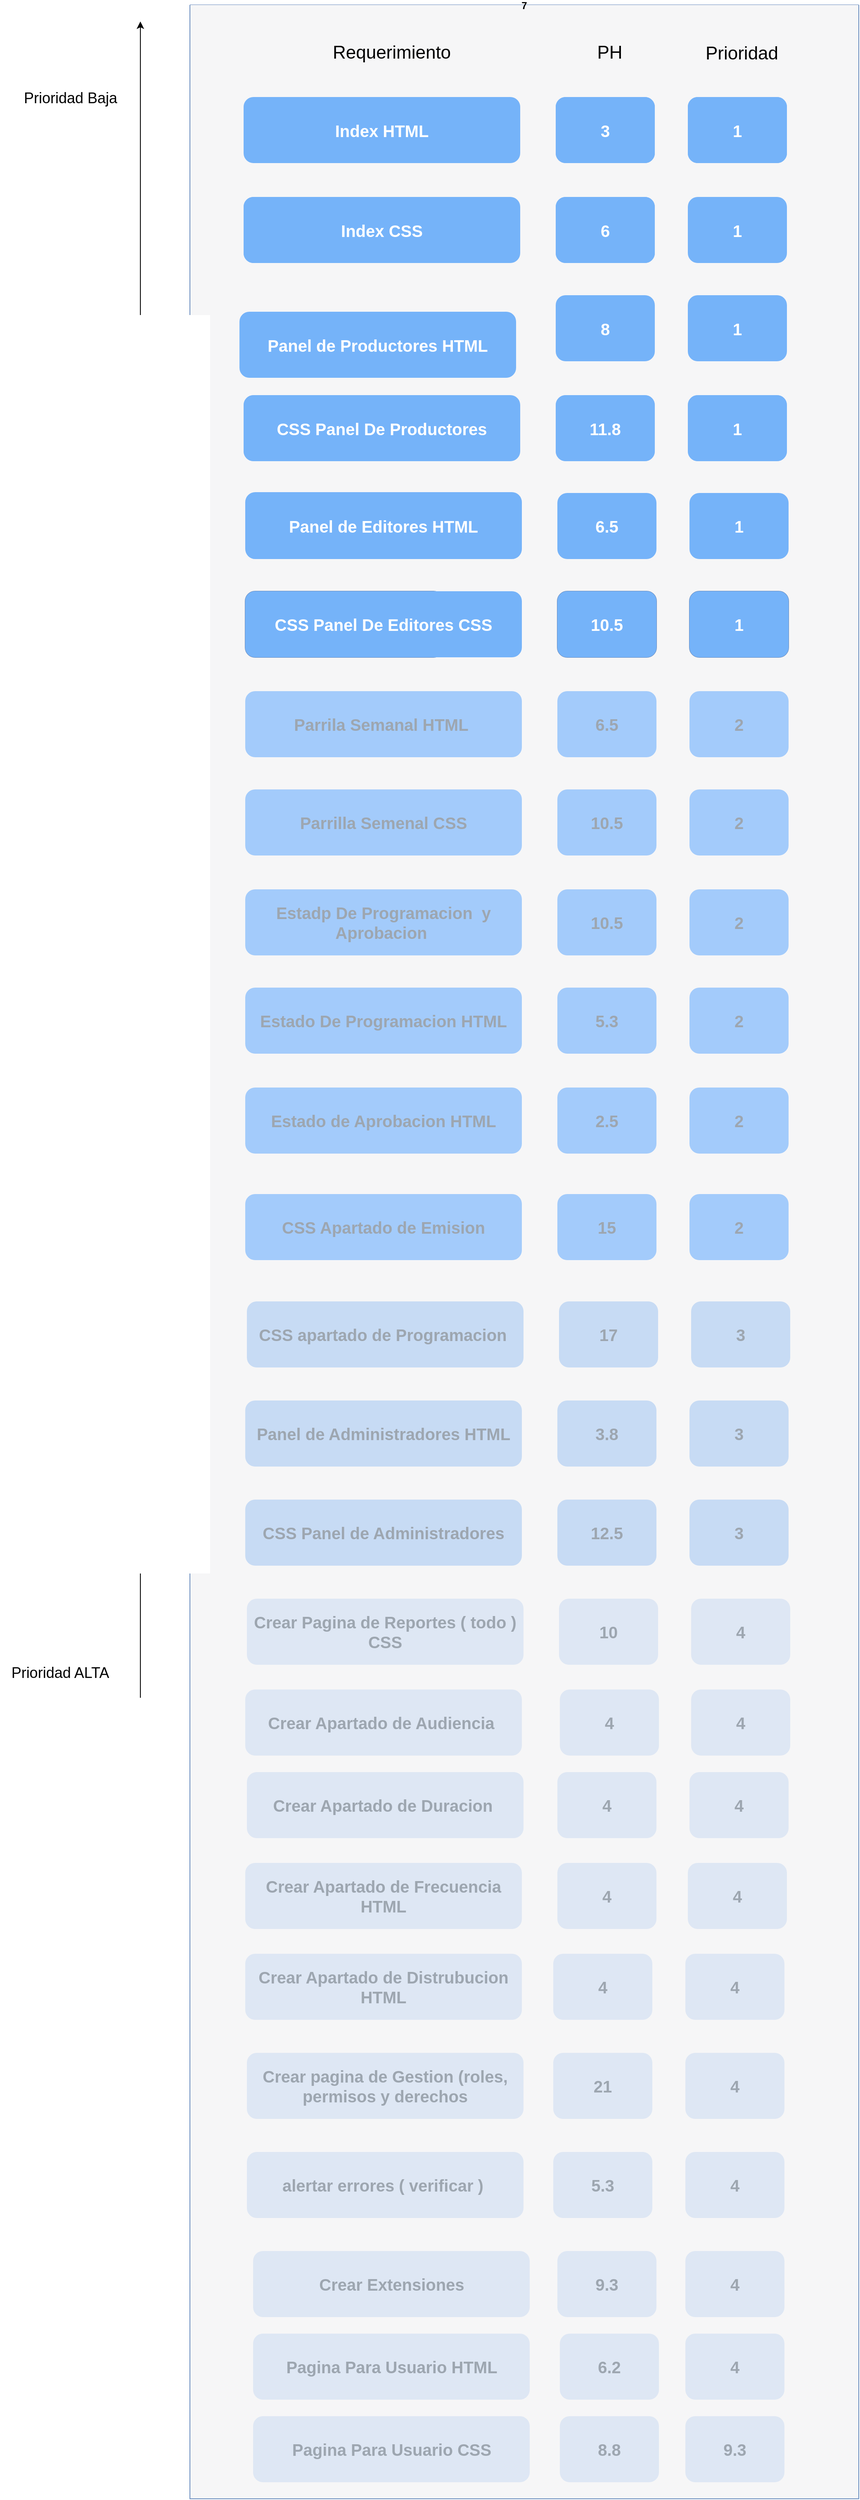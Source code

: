 <mxfile version="21.2.1" type="device">
  <diagram name="Página-1" id="RsbUo45nK9ZGqPTnQo_J">
    <mxGraphModel dx="1674" dy="844" grid="1" gridSize="10" guides="1" tooltips="1" connect="1" arrows="1" fold="1" page="1" pageScale="1" pageWidth="111100" pageHeight="11100" math="0" shadow="0">
      <root>
        <mxCell id="0" />
        <mxCell id="1" parent="0" />
        <mxCell id="WtdKKoojwQclWSVPvxIC-62" value="7" style="swimlane;startSize=0;fillColor=none;strokeColor=#6c8ebf;gradientColor=none;swimlaneFillColor=#f6f6f7;" parent="1" vertex="1">
          <mxGeometry x="840" y="240" width="810" height="3020" as="geometry" />
        </mxCell>
        <mxCell id="WtdKKoojwQclWSVPvxIC-59" value="&lt;font style=&quot;font-size: 22px;&quot;&gt;Requerimiento&lt;/font&gt;" style="text;html=1;align=center;verticalAlign=middle;resizable=0;points=[];autosize=1;strokeColor=none;fillColor=none;" parent="WtdKKoojwQclWSVPvxIC-62" vertex="1">
          <mxGeometry x="159" y="37.5" width="170" height="40" as="geometry" />
        </mxCell>
        <mxCell id="WtdKKoojwQclWSVPvxIC-60" value="&lt;font style=&quot;font-size: 22px;&quot;&gt;PH&lt;/font&gt;" style="text;html=1;align=center;verticalAlign=middle;resizable=0;points=[];autosize=1;strokeColor=none;fillColor=none;" parent="WtdKKoojwQclWSVPvxIC-62" vertex="1">
          <mxGeometry x="483" y="37.5" width="50" height="40" as="geometry" />
        </mxCell>
        <mxCell id="WtdKKoojwQclWSVPvxIC-61" value="&lt;font style=&quot;font-size: 22px;&quot;&gt;Prioridad&lt;/font&gt;" style="text;html=1;align=center;verticalAlign=middle;resizable=0;points=[];autosize=1;strokeColor=none;fillColor=none;" parent="WtdKKoojwQclWSVPvxIC-62" vertex="1">
          <mxGeometry x="613" y="38.5" width="110" height="40" as="geometry" />
        </mxCell>
        <mxCell id="WtdKKoojwQclWSVPvxIC-25" value="&lt;font color=&quot;#ffffff&quot;&gt;Panel de Editores HTML&lt;/font&gt;" style="rounded=1;whiteSpace=wrap;html=1;fillColor=#75B3F9;fontColor=#9da6b0;strokeColor=none;gradientColor=none;fontSize=20;fontStyle=1;imageWidth=59;" parent="WtdKKoojwQclWSVPvxIC-62" vertex="1">
          <mxGeometry x="67" y="590" width="335" height="81" as="geometry" />
        </mxCell>
        <mxCell id="WtdKKoojwQclWSVPvxIC-26" value="&lt;font color=&quot;#ffffff&quot;&gt;6.5&lt;/font&gt;" style="rounded=1;whiteSpace=wrap;html=1;fillColor=#75B3F9;fontColor=#9da6b0;strokeColor=none;gradientColor=none;fontSize=20;fontStyle=1" parent="WtdKKoojwQclWSVPvxIC-62" vertex="1">
          <mxGeometry x="445" y="591" width="120" height="80" as="geometry" />
        </mxCell>
        <mxCell id="WtdKKoojwQclWSVPvxIC-27" value="&lt;font color=&quot;#ffffff&quot;&gt;1&lt;/font&gt;" style="rounded=1;whiteSpace=wrap;html=1;fillColor=#75B3F9;fontColor=#9da6b0;strokeColor=none;gradientColor=none;fontSize=20;fontStyle=1" parent="WtdKKoojwQclWSVPvxIC-62" vertex="1">
          <mxGeometry x="605" y="591" width="120" height="80" as="geometry" />
        </mxCell>
        <mxCell id="WtdKKoojwQclWSVPvxIC-28" value="Crear func. advertencia" style="rounded=1;whiteSpace=wrap;html=1;fillColor=#A3CBFB;gradientColor=none;strokeColor=#6c8ebf;fontSize=20;fontStyle=1;fontColor=#9da6b0;imageWidth=59;" parent="WtdKKoojwQclWSVPvxIC-62" vertex="1">
          <mxGeometry x="67" y="710" width="240" height="80" as="geometry" />
        </mxCell>
        <mxCell id="WtdKKoojwQclWSVPvxIC-29" value="" style="rounded=1;whiteSpace=wrap;html=1;fillColor=#A3CBFB;gradientColor=none;strokeColor=#6c8ebf;fontSize=20;fontStyle=1;fontColor=#9da6b0;" parent="WtdKKoojwQclWSVPvxIC-62" vertex="1">
          <mxGeometry x="445" y="710" width="120" height="80" as="geometry" />
        </mxCell>
        <mxCell id="WtdKKoojwQclWSVPvxIC-30" value="" style="rounded=1;whiteSpace=wrap;html=1;fillColor=#A3CBFB;gradientColor=none;strokeColor=#6c8ebf;fontSize=20;fontStyle=1;fontColor=#9da6b0;" parent="WtdKKoojwQclWSVPvxIC-62" vertex="1">
          <mxGeometry x="605" y="710" width="120" height="80" as="geometry" />
        </mxCell>
        <mxCell id="WtdKKoojwQclWSVPvxIC-31" value="Parrila Semanal HTML&amp;nbsp;" style="rounded=1;whiteSpace=wrap;html=1;fillColor=#A3CBFB;gradientColor=none;strokeColor=none;fontSize=20;fontStyle=1;fontColor=#9da6b0;imageWidth=59;" parent="WtdKKoojwQclWSVPvxIC-62" vertex="1">
          <mxGeometry x="67" y="831" width="335" height="80" as="geometry" />
        </mxCell>
        <mxCell id="WtdKKoojwQclWSVPvxIC-32" value="6.5" style="rounded=1;whiteSpace=wrap;html=1;fillColor=#A3CBFB;gradientColor=none;strokeColor=none;fontSize=20;fontStyle=1;fontColor=#9da6b0;" parent="WtdKKoojwQclWSVPvxIC-62" vertex="1">
          <mxGeometry x="445" y="831" width="120" height="80" as="geometry" />
        </mxCell>
        <mxCell id="WtdKKoojwQclWSVPvxIC-33" value="2" style="rounded=1;whiteSpace=wrap;html=1;fillColor=#A3CBFB;gradientColor=none;strokeColor=none;fontSize=20;fontStyle=1;fontColor=#9da6b0;" parent="WtdKKoojwQclWSVPvxIC-62" vertex="1">
          <mxGeometry x="605" y="831" width="120" height="80" as="geometry" />
        </mxCell>
        <mxCell id="WtdKKoojwQclWSVPvxIC-34" value="Parrilla Semenal CSS" style="rounded=1;whiteSpace=wrap;html=1;fillColor=#A3CBFB;gradientColor=none;strokeColor=none;fontSize=20;fontStyle=1;fontColor=#9da6b0;imageWidth=59;" parent="WtdKKoojwQclWSVPvxIC-62" vertex="1">
          <mxGeometry x="67" y="950" width="335" height="80" as="geometry" />
        </mxCell>
        <mxCell id="WtdKKoojwQclWSVPvxIC-35" value="10.5" style="rounded=1;whiteSpace=wrap;html=1;fillColor=#A3CBFB;gradientColor=none;strokeColor=none;fontSize=20;fontStyle=1;fontColor=#9da6b0;" parent="WtdKKoojwQclWSVPvxIC-62" vertex="1">
          <mxGeometry x="445" y="950" width="120" height="80" as="geometry" />
        </mxCell>
        <mxCell id="WtdKKoojwQclWSVPvxIC-36" value="2" style="rounded=1;whiteSpace=wrap;html=1;fillColor=#A3CBFB;gradientColor=none;strokeColor=none;fontSize=20;fontStyle=1;fontColor=#9da6b0;" parent="WtdKKoojwQclWSVPvxIC-62" vertex="1">
          <mxGeometry x="605" y="950" width="120" height="80" as="geometry" />
        </mxCell>
        <mxCell id="WtdKKoojwQclWSVPvxIC-37" value="Estadp De Programacion&amp;nbsp; y&lt;br&gt;Aprobacion&amp;nbsp;" style="rounded=1;whiteSpace=wrap;html=1;fillColor=#A3CBFB;strokeColor=none;gradientColor=none;fontSize=20;fontStyle=1;fontColor=#9da6b0;imageWidth=59;" parent="WtdKKoojwQclWSVPvxIC-62" vertex="1">
          <mxGeometry x="67" y="1071" width="335" height="80" as="geometry" />
        </mxCell>
        <mxCell id="WtdKKoojwQclWSVPvxIC-38" value="10.5" style="rounded=1;whiteSpace=wrap;html=1;fillColor=#A3CBFB;strokeColor=none;gradientColor=none;fontSize=20;fontStyle=1;fontColor=#9da6b0;" parent="WtdKKoojwQclWSVPvxIC-62" vertex="1">
          <mxGeometry x="445" y="1071" width="120" height="80" as="geometry" />
        </mxCell>
        <mxCell id="WtdKKoojwQclWSVPvxIC-39" value="2" style="rounded=1;whiteSpace=wrap;html=1;fillColor=#A3CBFB;strokeColor=none;gradientColor=none;fontSize=20;fontStyle=1;fontColor=#9da6b0;" parent="WtdKKoojwQclWSVPvxIC-62" vertex="1">
          <mxGeometry x="605" y="1071" width="120" height="80" as="geometry" />
        </mxCell>
        <mxCell id="WtdKKoojwQclWSVPvxIC-40" value="Estado De Programacion HTML" style="rounded=1;whiteSpace=wrap;html=1;fillColor=#A3CBFB;strokeColor=none;gradientColor=none;fontSize=20;fontStyle=1;fontColor=#9da6b0;imageWidth=59;" parent="WtdKKoojwQclWSVPvxIC-62" vertex="1">
          <mxGeometry x="67" y="1190" width="335" height="80" as="geometry" />
        </mxCell>
        <mxCell id="WtdKKoojwQclWSVPvxIC-41" value="5.3" style="rounded=1;whiteSpace=wrap;html=1;fillColor=#A3CBFB;strokeColor=none;gradientColor=none;fontSize=20;fontStyle=1;fontColor=#9da6b0;" parent="WtdKKoojwQclWSVPvxIC-62" vertex="1">
          <mxGeometry x="445" y="1190" width="120" height="80" as="geometry" />
        </mxCell>
        <mxCell id="WtdKKoojwQclWSVPvxIC-42" value="2" style="rounded=1;whiteSpace=wrap;html=1;fillColor=#A3CBFB;strokeColor=none;gradientColor=none;fontSize=20;fontStyle=1;fontColor=#9da6b0;" parent="WtdKKoojwQclWSVPvxIC-62" vertex="1">
          <mxGeometry x="605" y="1190" width="120" height="80" as="geometry" />
        </mxCell>
        <mxCell id="WtdKKoojwQclWSVPvxIC-43" value="Estado de Aprobacion HTML" style="rounded=1;whiteSpace=wrap;html=1;fillColor=#A3CBFB;strokeColor=none;gradientColor=none;fontSize=20;fontStyle=1;fontColor=#9da6b0;imageWidth=59;" parent="WtdKKoojwQclWSVPvxIC-62" vertex="1">
          <mxGeometry x="67" y="1311" width="335" height="80" as="geometry" />
        </mxCell>
        <mxCell id="RWWbqGLAIMlPBfHMasml-1" value="CSS Apartado de Emision" style="rounded=1;whiteSpace=wrap;html=1;fillColor=#A3CBFB;strokeColor=none;gradientColor=none;fontSize=20;fontStyle=1;fontColor=#9da6b0;imageWidth=59;" parent="WtdKKoojwQclWSVPvxIC-62" vertex="1">
          <mxGeometry x="67" y="1440" width="335" height="80" as="geometry" />
        </mxCell>
        <mxCell id="WtdKKoojwQclWSVPvxIC-44" value="2.5" style="rounded=1;whiteSpace=wrap;html=1;fillColor=#A3CBFB;strokeColor=none;gradientColor=none;fontSize=20;fontStyle=1;fontColor=#9da6b0;" parent="WtdKKoojwQclWSVPvxIC-62" vertex="1">
          <mxGeometry x="445" y="1311" width="120" height="80" as="geometry" />
        </mxCell>
        <mxCell id="RWWbqGLAIMlPBfHMasml-2" value="15" style="rounded=1;whiteSpace=wrap;html=1;fillColor=#A3CBFB;strokeColor=none;gradientColor=none;fontSize=20;fontStyle=1;fontColor=#9da6b0;" parent="WtdKKoojwQclWSVPvxIC-62" vertex="1">
          <mxGeometry x="445" y="1440" width="120" height="80" as="geometry" />
        </mxCell>
        <mxCell id="WtdKKoojwQclWSVPvxIC-45" value="2" style="rounded=1;whiteSpace=wrap;html=1;fillColor=#A3CBFB;strokeColor=none;gradientColor=none;fontSize=20;fontStyle=1;fontColor=#9da6b0;" parent="WtdKKoojwQclWSVPvxIC-62" vertex="1">
          <mxGeometry x="605" y="1311" width="120" height="80" as="geometry" />
        </mxCell>
        <mxCell id="RWWbqGLAIMlPBfHMasml-3" value="2" style="rounded=1;whiteSpace=wrap;html=1;fillColor=#A3CBFB;strokeColor=none;gradientColor=none;fontSize=20;fontStyle=1;fontColor=#9da6b0;" parent="WtdKKoojwQclWSVPvxIC-62" vertex="1">
          <mxGeometry x="605" y="1440" width="120" height="80" as="geometry" />
        </mxCell>
        <mxCell id="WtdKKoojwQclWSVPvxIC-65" value="&lt;font color=&quot;#ffffff&quot;&gt;CSS Panel De Editores CSS&lt;/font&gt;" style="rounded=1;whiteSpace=wrap;html=1;fillColor=#75B3F9;gradientColor=none;strokeColor=none;fontSize=20;fontStyle=1;fontColor=#9da6b0;imageWidth=59;" parent="WtdKKoojwQclWSVPvxIC-62" vertex="1">
          <mxGeometry x="67" y="710" width="335" height="80" as="geometry" />
        </mxCell>
        <mxCell id="WtdKKoojwQclWSVPvxIC-66" value="&lt;font color=&quot;#ffffff&quot;&gt;10.5&lt;/font&gt;" style="rounded=1;whiteSpace=wrap;html=1;fillColor=#75B3F9;gradientColor=none;strokeColor=none;fontSize=20;fontStyle=1;fontColor=#9da6b0;" parent="WtdKKoojwQclWSVPvxIC-62" vertex="1">
          <mxGeometry x="445" y="710" width="120" height="80" as="geometry" />
        </mxCell>
        <mxCell id="WtdKKoojwQclWSVPvxIC-67" value="&lt;font color=&quot;#ffffff&quot;&gt;1&lt;/font&gt;" style="rounded=1;whiteSpace=wrap;html=1;fillColor=#75B3F9;gradientColor=none;strokeColor=none;fontSize=20;fontStyle=1;fontColor=#9da6b0;" parent="WtdKKoojwQclWSVPvxIC-62" vertex="1">
          <mxGeometry x="605" y="710" width="120" height="80" as="geometry" />
        </mxCell>
        <mxCell id="RWWbqGLAIMlPBfHMasml-25" value="CSS apartado de Programacion&amp;nbsp;" style="rounded=1;whiteSpace=wrap;html=1;fillColor=#C7DBF4;strokeColor=none;gradientColor=none;fontSize=20;fontStyle=1;fontColor=#9da6b0;imageWidth=59;" parent="WtdKKoojwQclWSVPvxIC-62" vertex="1">
          <mxGeometry x="69" y="1570" width="335" height="80" as="geometry" />
        </mxCell>
        <mxCell id="RWWbqGLAIMlPBfHMasml-26" value="17" style="rounded=1;whiteSpace=wrap;html=1;fillColor=#C7DBF4;strokeColor=none;gradientColor=none;fontSize=20;fontStyle=1;fontColor=#9da6b0;" parent="WtdKKoojwQclWSVPvxIC-62" vertex="1">
          <mxGeometry x="447" y="1570" width="120" height="80" as="geometry" />
        </mxCell>
        <mxCell id="RWWbqGLAIMlPBfHMasml-27" value="3" style="rounded=1;whiteSpace=wrap;html=1;fillColor=#C7DBF4;strokeColor=none;gradientColor=none;fontSize=20;fontStyle=1;fontColor=#9da6b0;" parent="WtdKKoojwQclWSVPvxIC-62" vertex="1">
          <mxGeometry x="607" y="1570" width="120" height="80" as="geometry" />
        </mxCell>
        <mxCell id="RWWbqGLAIMlPBfHMasml-34" value="Panel de Administradores HTML" style="rounded=1;whiteSpace=wrap;html=1;fillColor=#C7DBF4;strokeColor=none;gradientColor=none;fontSize=20;fontStyle=1;fontColor=#9da6b0;imageWidth=59;" parent="WtdKKoojwQclWSVPvxIC-62" vertex="1">
          <mxGeometry x="67" y="1690" width="335" height="80" as="geometry" />
        </mxCell>
        <mxCell id="RWWbqGLAIMlPBfHMasml-35" value="3.8" style="rounded=1;whiteSpace=wrap;html=1;fillColor=#C7DBF4;strokeColor=none;gradientColor=none;fontSize=20;fontStyle=1;fontColor=#9da6b0;" parent="WtdKKoojwQclWSVPvxIC-62" vertex="1">
          <mxGeometry x="445" y="1690" width="120" height="80" as="geometry" />
        </mxCell>
        <mxCell id="RWWbqGLAIMlPBfHMasml-36" value="3" style="rounded=1;whiteSpace=wrap;html=1;fillColor=#C7DBF4;strokeColor=none;gradientColor=none;fontSize=20;fontStyle=1;fontColor=#9da6b0;" parent="WtdKKoojwQclWSVPvxIC-62" vertex="1">
          <mxGeometry x="605" y="1690" width="120" height="80" as="geometry" />
        </mxCell>
        <mxCell id="RWWbqGLAIMlPBfHMasml-37" value="CSS Panel de Administradores" style="rounded=1;whiteSpace=wrap;html=1;fillColor=#C7DBF4;strokeColor=none;gradientColor=none;fontSize=20;fontStyle=1;fontColor=#9da6b0;imageWidth=59;" parent="WtdKKoojwQclWSVPvxIC-62" vertex="1">
          <mxGeometry x="67" y="1810" width="335" height="80" as="geometry" />
        </mxCell>
        <mxCell id="RWWbqGLAIMlPBfHMasml-38" value="12.5" style="rounded=1;whiteSpace=wrap;html=1;fillColor=#C7DBF4;strokeColor=none;gradientColor=none;fontSize=20;fontStyle=1;fontColor=#9da6b0;" parent="WtdKKoojwQclWSVPvxIC-62" vertex="1">
          <mxGeometry x="445" y="1810" width="120" height="80" as="geometry" />
        </mxCell>
        <mxCell id="RWWbqGLAIMlPBfHMasml-39" value="3" style="rounded=1;whiteSpace=wrap;html=1;fillColor=#C7DBF4;strokeColor=none;gradientColor=none;fontSize=20;fontStyle=1;fontColor=#9da6b0;" parent="WtdKKoojwQclWSVPvxIC-62" vertex="1">
          <mxGeometry x="605" y="1810" width="120" height="80" as="geometry" />
        </mxCell>
        <mxCell id="RWWbqGLAIMlPBfHMasml-40" value="Crear Pagina de Reportes ( todo ) CSS" style="rounded=1;whiteSpace=wrap;html=1;fillColor=#DEE7F4;strokeColor=none;gradientColor=none;fontSize=20;fontStyle=1;fontColor=#9da6b0;imageWidth=59;" parent="WtdKKoojwQclWSVPvxIC-62" vertex="1">
          <mxGeometry x="69" y="1930" width="335" height="80" as="geometry" />
        </mxCell>
        <mxCell id="RWWbqGLAIMlPBfHMasml-41" value="10" style="rounded=1;whiteSpace=wrap;html=1;fillColor=#DEE7F4;strokeColor=none;gradientColor=none;fontSize=20;fontStyle=1;fontColor=#9da6b0;" parent="WtdKKoojwQclWSVPvxIC-62" vertex="1">
          <mxGeometry x="447" y="1930" width="120" height="80" as="geometry" />
        </mxCell>
        <mxCell id="RWWbqGLAIMlPBfHMasml-42" value="4" style="rounded=1;whiteSpace=wrap;html=1;fillColor=#DEE7F4;strokeColor=none;gradientColor=none;fontSize=20;fontStyle=1;fontColor=#9da6b0;" parent="WtdKKoojwQclWSVPvxIC-62" vertex="1">
          <mxGeometry x="607" y="1930" width="120" height="80" as="geometry" />
        </mxCell>
        <mxCell id="8yg8jZ3bbPNkcQveCPQu-1" value="Crear Apartado de Audiencia&amp;nbsp;" style="rounded=1;whiteSpace=wrap;html=1;fillColor=#DEE7F4;strokeColor=none;gradientColor=none;fontSize=20;fontStyle=1;fontColor=#9da6b0;imageWidth=59;" parent="WtdKKoojwQclWSVPvxIC-62" vertex="1">
          <mxGeometry x="67" y="2040" width="335" height="80" as="geometry" />
        </mxCell>
        <mxCell id="8yg8jZ3bbPNkcQveCPQu-2" value="4" style="rounded=1;whiteSpace=wrap;html=1;fillColor=#DEE7F4;strokeColor=none;gradientColor=none;fontSize=20;fontStyle=1;fontColor=#9da6b0;" parent="WtdKKoojwQclWSVPvxIC-62" vertex="1">
          <mxGeometry x="448" y="2040" width="120" height="80" as="geometry" />
        </mxCell>
        <mxCell id="8yg8jZ3bbPNkcQveCPQu-3" value="4" style="rounded=1;whiteSpace=wrap;html=1;fillColor=#DEE7F4;strokeColor=none;gradientColor=none;fontSize=20;fontStyle=1;fontColor=#9da6b0;" parent="WtdKKoojwQclWSVPvxIC-62" vertex="1">
          <mxGeometry x="607" y="2040" width="120" height="80" as="geometry" />
        </mxCell>
        <mxCell id="8yg8jZ3bbPNkcQveCPQu-4" value="Crear Apartado de Duracion&amp;nbsp;" style="rounded=1;whiteSpace=wrap;html=1;fillColor=#DEE7F4;strokeColor=none;gradientColor=none;fontSize=20;fontStyle=1;fontColor=#9da6b0;imageWidth=59;" parent="WtdKKoojwQclWSVPvxIC-62" vertex="1">
          <mxGeometry x="69" y="2140" width="335" height="80" as="geometry" />
        </mxCell>
        <mxCell id="8yg8jZ3bbPNkcQveCPQu-5" value="4" style="rounded=1;whiteSpace=wrap;html=1;fillColor=#DEE7F4;strokeColor=none;gradientColor=none;fontSize=20;fontStyle=1;fontColor=#9da6b0;" parent="WtdKKoojwQclWSVPvxIC-62" vertex="1">
          <mxGeometry x="445" y="2140" width="120" height="80" as="geometry" />
        </mxCell>
        <mxCell id="8yg8jZ3bbPNkcQveCPQu-6" value="4" style="rounded=1;whiteSpace=wrap;html=1;fillColor=#DEE7F4;strokeColor=none;gradientColor=none;fontSize=20;fontStyle=1;fontColor=#9da6b0;" parent="WtdKKoojwQclWSVPvxIC-62" vertex="1">
          <mxGeometry x="605" y="2140" width="120" height="80" as="geometry" />
        </mxCell>
        <mxCell id="8yg8jZ3bbPNkcQveCPQu-8" value="Crear Apartado de Frecuencia HTML" style="rounded=1;whiteSpace=wrap;html=1;fillColor=#DEE7F4;strokeColor=none;gradientColor=none;fontSize=20;fontStyle=1;fontColor=#9da6b0;imageWidth=59;" parent="WtdKKoojwQclWSVPvxIC-62" vertex="1">
          <mxGeometry x="67" y="2250" width="335" height="80" as="geometry" />
        </mxCell>
        <mxCell id="8yg8jZ3bbPNkcQveCPQu-9" value="Crear Apartado de Distrubucion HTML" style="rounded=1;whiteSpace=wrap;html=1;fillColor=#DEE7F4;strokeColor=none;gradientColor=none;fontSize=20;fontStyle=1;fontColor=#9da6b0;imageWidth=59;" parent="WtdKKoojwQclWSVPvxIC-62" vertex="1">
          <mxGeometry x="67" y="2360" width="335" height="80" as="geometry" />
        </mxCell>
        <mxCell id="8yg8jZ3bbPNkcQveCPQu-10" value="Crear pagina de Gestion (roles, permisos y derechos" style="rounded=1;whiteSpace=wrap;html=1;fillColor=#DEE7F4;strokeColor=none;gradientColor=none;fontSize=20;fontStyle=1;fontColor=#9da6b0;imageWidth=59;" parent="WtdKKoojwQclWSVPvxIC-62" vertex="1">
          <mxGeometry x="69" y="2480" width="335" height="80" as="geometry" />
        </mxCell>
        <mxCell id="8yg8jZ3bbPNkcQveCPQu-11" value="alertar errores ( verificar )&amp;nbsp;" style="rounded=1;whiteSpace=wrap;html=1;fillColor=#DEE7F4;strokeColor=none;gradientColor=none;fontSize=20;fontStyle=1;fontColor=#9da6b0;imageWidth=59;" parent="WtdKKoojwQclWSVPvxIC-62" vertex="1">
          <mxGeometry x="69" y="2600" width="335" height="80" as="geometry" />
        </mxCell>
        <mxCell id="8yg8jZ3bbPNkcQveCPQu-12" value="Crear Extensiones" style="rounded=1;whiteSpace=wrap;html=1;fillColor=#DEE7F4;strokeColor=none;gradientColor=none;fontSize=20;fontStyle=1;fontColor=#9da6b0;imageWidth=59;" parent="WtdKKoojwQclWSVPvxIC-62" vertex="1">
          <mxGeometry x="76.5" y="2720" width="335" height="80" as="geometry" />
        </mxCell>
        <mxCell id="8yg8jZ3bbPNkcQveCPQu-22" value="4" style="rounded=1;whiteSpace=wrap;html=1;fillColor=#DEE7F4;strokeColor=none;gradientColor=none;fontSize=20;fontStyle=1;fontColor=#9da6b0;" parent="WtdKKoojwQclWSVPvxIC-62" vertex="1">
          <mxGeometry x="445" y="2250" width="120" height="80" as="geometry" />
        </mxCell>
        <mxCell id="8yg8jZ3bbPNkcQveCPQu-23" value="4" style="rounded=1;whiteSpace=wrap;html=1;fillColor=#DEE7F4;strokeColor=none;gradientColor=none;fontSize=20;fontStyle=1;fontColor=#9da6b0;" parent="WtdKKoojwQclWSVPvxIC-62" vertex="1">
          <mxGeometry x="440" y="2360" width="120" height="80" as="geometry" />
        </mxCell>
        <mxCell id="8yg8jZ3bbPNkcQveCPQu-24" value="21" style="rounded=1;whiteSpace=wrap;html=1;fillColor=#DEE7F4;strokeColor=none;gradientColor=none;fontSize=20;fontStyle=1;fontColor=#9da6b0;" parent="WtdKKoojwQclWSVPvxIC-62" vertex="1">
          <mxGeometry x="440" y="2480" width="120" height="80" as="geometry" />
        </mxCell>
        <mxCell id="8yg8jZ3bbPNkcQveCPQu-25" value="5.3" style="rounded=1;whiteSpace=wrap;html=1;fillColor=#DEE7F4;strokeColor=none;gradientColor=none;fontSize=20;fontStyle=1;fontColor=#9da6b0;" parent="WtdKKoojwQclWSVPvxIC-62" vertex="1">
          <mxGeometry x="440" y="2600" width="120" height="80" as="geometry" />
        </mxCell>
        <mxCell id="8yg8jZ3bbPNkcQveCPQu-26" value="9.3" style="rounded=1;whiteSpace=wrap;html=1;fillColor=#DEE7F4;strokeColor=none;gradientColor=none;fontSize=20;fontStyle=1;fontColor=#9da6b0;" parent="WtdKKoojwQclWSVPvxIC-62" vertex="1">
          <mxGeometry x="445" y="2720" width="120" height="80" as="geometry" />
        </mxCell>
        <mxCell id="8yg8jZ3bbPNkcQveCPQu-35" value="4" style="rounded=1;whiteSpace=wrap;html=1;fillColor=#DEE7F4;strokeColor=none;gradientColor=none;fontSize=20;fontStyle=1;fontColor=#9da6b0;" parent="WtdKKoojwQclWSVPvxIC-62" vertex="1">
          <mxGeometry x="603" y="2250" width="120" height="80" as="geometry" />
        </mxCell>
        <mxCell id="8yg8jZ3bbPNkcQveCPQu-36" value="4" style="rounded=1;whiteSpace=wrap;html=1;fillColor=#DEE7F4;strokeColor=none;gradientColor=none;fontSize=20;fontStyle=1;fontColor=#9da6b0;" parent="WtdKKoojwQclWSVPvxIC-62" vertex="1">
          <mxGeometry x="600" y="2360" width="120" height="80" as="geometry" />
        </mxCell>
        <mxCell id="8yg8jZ3bbPNkcQveCPQu-37" value="4" style="rounded=1;whiteSpace=wrap;html=1;fillColor=#DEE7F4;strokeColor=none;gradientColor=none;fontSize=20;fontStyle=1;fontColor=#9da6b0;" parent="WtdKKoojwQclWSVPvxIC-62" vertex="1">
          <mxGeometry x="600" y="2480" width="120" height="80" as="geometry" />
        </mxCell>
        <mxCell id="8yg8jZ3bbPNkcQveCPQu-38" value="4" style="rounded=1;whiteSpace=wrap;html=1;fillColor=#DEE7F4;strokeColor=none;gradientColor=none;fontSize=20;fontStyle=1;fontColor=#9da6b0;" parent="WtdKKoojwQclWSVPvxIC-62" vertex="1">
          <mxGeometry x="600" y="2600" width="120" height="80" as="geometry" />
        </mxCell>
        <mxCell id="8yg8jZ3bbPNkcQveCPQu-39" value="4" style="rounded=1;whiteSpace=wrap;html=1;fillColor=#DEE7F4;strokeColor=none;gradientColor=none;fontSize=20;fontStyle=1;fontColor=#9da6b0;" parent="WtdKKoojwQclWSVPvxIC-62" vertex="1">
          <mxGeometry x="600" y="2720" width="120" height="80" as="geometry" />
        </mxCell>
        <mxCell id="WtdKKoojwQclWSVPvxIC-16" value="Panel de Productores HTML" style="rounded=1;whiteSpace=wrap;html=1;fillColor=#75b3f9;fontColor=#ffffff;strokeColor=none;gradientColor=none;fontSize=20;fontStyle=1;imageWidth=59;" parent="WtdKKoojwQclWSVPvxIC-62" vertex="1">
          <mxGeometry x="60" y="371.5" width="335" height="80" as="geometry" />
        </mxCell>
        <mxCell id="_EuK7r7x6m-dM-EBtZ0k-1" value="Pagina Para Usuario HTML" style="rounded=1;whiteSpace=wrap;html=1;fillColor=#DEE7F4;strokeColor=none;gradientColor=none;fontSize=20;fontStyle=1;fontColor=#9da6b0;imageWidth=59;" vertex="1" parent="WtdKKoojwQclWSVPvxIC-62">
          <mxGeometry x="76.5" y="2820" width="335" height="80" as="geometry" />
        </mxCell>
        <mxCell id="_EuK7r7x6m-dM-EBtZ0k-2" value="Pagina Para Usuario CSS" style="rounded=1;whiteSpace=wrap;html=1;fillColor=#DEE7F4;strokeColor=none;gradientColor=none;fontSize=20;fontStyle=1;fontColor=#9da6b0;imageWidth=59;" vertex="1" parent="WtdKKoojwQclWSVPvxIC-62">
          <mxGeometry x="76.5" y="2920" width="335" height="80" as="geometry" />
        </mxCell>
        <mxCell id="_EuK7r7x6m-dM-EBtZ0k-3" value="6.2" style="rounded=1;whiteSpace=wrap;html=1;fillColor=#DEE7F4;strokeColor=none;gradientColor=none;fontSize=20;fontStyle=1;fontColor=#9da6b0;" vertex="1" parent="WtdKKoojwQclWSVPvxIC-62">
          <mxGeometry x="448" y="2820" width="120" height="80" as="geometry" />
        </mxCell>
        <mxCell id="_EuK7r7x6m-dM-EBtZ0k-4" value="8.8" style="rounded=1;whiteSpace=wrap;html=1;fillColor=#DEE7F4;strokeColor=none;gradientColor=none;fontSize=20;fontStyle=1;fontColor=#9da6b0;" vertex="1" parent="WtdKKoojwQclWSVPvxIC-62">
          <mxGeometry x="448" y="2920" width="120" height="80" as="geometry" />
        </mxCell>
        <mxCell id="_EuK7r7x6m-dM-EBtZ0k-5" value="4" style="rounded=1;whiteSpace=wrap;html=1;fillColor=#DEE7F4;strokeColor=none;gradientColor=none;fontSize=20;fontStyle=1;fontColor=#9da6b0;" vertex="1" parent="WtdKKoojwQclWSVPvxIC-62">
          <mxGeometry x="600" y="2820" width="120" height="80" as="geometry" />
        </mxCell>
        <mxCell id="_EuK7r7x6m-dM-EBtZ0k-6" value="9.3" style="rounded=1;whiteSpace=wrap;html=1;fillColor=#DEE7F4;strokeColor=none;gradientColor=none;fontSize=20;fontStyle=1;fontColor=#9da6b0;" vertex="1" parent="WtdKKoojwQclWSVPvxIC-62">
          <mxGeometry x="600" y="2920" width="120" height="80" as="geometry" />
        </mxCell>
        <mxCell id="WtdKKoojwQclWSVPvxIC-1" value="Index HTML" style="rounded=1;whiteSpace=wrap;html=1;fillColor=#75b3f9;fontColor=#ffffff;strokeColor=none;gradientColor=none;fontSize=20;fontStyle=1;imageWidth=59;" parent="1" vertex="1">
          <mxGeometry x="905" y="351.5" width="335" height="80" as="geometry" />
        </mxCell>
        <mxCell id="WtdKKoojwQclWSVPvxIC-2" value="" style="rounded=1;whiteSpace=wrap;html=1;fillColor=#75b3f9;fontColor=#ffffff;strokeColor=none;fontSize=20;fontStyle=1" parent="1" vertex="1">
          <mxGeometry x="1283" y="351.5" width="120" height="80" as="geometry" />
        </mxCell>
        <mxCell id="WtdKKoojwQclWSVPvxIC-3" value="" style="rounded=1;whiteSpace=wrap;html=1;fillColor=#75b3f9;fontColor=#ffffff;strokeColor=none;fontSize=20;fontStyle=1" parent="1" vertex="1">
          <mxGeometry x="1443" y="351.5" width="120" height="80" as="geometry" />
        </mxCell>
        <mxCell id="WtdKKoojwQclWSVPvxIC-13" value="" style="rounded=1;whiteSpace=wrap;html=1;fillColor=#75b3f9;fontColor=#ffffff;strokeColor=none;fontSize=20;fontStyle=1;imageWidth=59;" parent="1" vertex="1">
          <mxGeometry x="905" y="472.5" width="240" height="80" as="geometry" />
        </mxCell>
        <mxCell id="WtdKKoojwQclWSVPvxIC-14" value="" style="rounded=1;whiteSpace=wrap;html=1;fillColor=#75b3f9;fontColor=#ffffff;strokeColor=none;fontSize=20;fontStyle=1" parent="1" vertex="1">
          <mxGeometry x="1283" y="472.5" width="120" height="80" as="geometry" />
        </mxCell>
        <mxCell id="WtdKKoojwQclWSVPvxIC-15" value="1" style="rounded=1;whiteSpace=wrap;html=1;fillColor=#75b3f9;fontColor=#ffffff;strokeColor=none;gradientColor=none;fontSize=20;fontStyle=1" parent="1" vertex="1">
          <mxGeometry x="1443" y="472.5" width="120" height="80" as="geometry" />
        </mxCell>
        <mxCell id="WtdKKoojwQclWSVPvxIC-17" value="8" style="rounded=1;whiteSpace=wrap;html=1;fillColor=#75b3f9;fontColor=#ffffff;strokeColor=none;gradientColor=none;fontSize=20;fontStyle=1" parent="1" vertex="1">
          <mxGeometry x="1283" y="591.5" width="120" height="80" as="geometry" />
        </mxCell>
        <mxCell id="WtdKKoojwQclWSVPvxIC-18" value="1" style="rounded=1;whiteSpace=wrap;html=1;fillColor=#75b3f9;fontColor=#ffffff;strokeColor=none;gradientColor=none;fontSize=20;fontStyle=1" parent="1" vertex="1">
          <mxGeometry x="1443" y="591.5" width="120" height="80" as="geometry" />
        </mxCell>
        <mxCell id="WtdKKoojwQclWSVPvxIC-19" value="" style="rounded=1;whiteSpace=wrap;html=1;fillColor=#a3cbfb;fontColor=#ffffff;strokeColor=none;fontSize=20;fontStyle=1;gradientColor=none;imageWidth=59;" parent="1" vertex="1">
          <mxGeometry x="905" y="712.5" width="240" height="80" as="geometry" />
        </mxCell>
        <mxCell id="WtdKKoojwQclWSVPvxIC-20" value="" style="rounded=1;whiteSpace=wrap;html=1;fillColor=#a3cbfb;fontColor=#ffffff;strokeColor=none;fontSize=20;fontStyle=1;gradientColor=none;" parent="1" vertex="1">
          <mxGeometry x="1283" y="712.5" width="120" height="80" as="geometry" />
        </mxCell>
        <mxCell id="WtdKKoojwQclWSVPvxIC-21" value="" style="rounded=1;whiteSpace=wrap;html=1;fillColor=#a3cbfb;fontColor=#ffffff;strokeColor=none;fontSize=20;fontStyle=1;gradientColor=none;" parent="1" vertex="1">
          <mxGeometry x="1443" y="712.5" width="120" height="80" as="geometry" />
        </mxCell>
        <mxCell id="WtdKKoojwQclWSVPvxIC-48" value="3" style="rounded=1;whiteSpace=wrap;html=1;fillColor=#75b3f9;fontColor=#ffffff;strokeColor=none;gradientColor=none;fontSize=20;fontStyle=1" parent="1" vertex="1">
          <mxGeometry x="1283" y="351.5" width="120" height="80" as="geometry" />
        </mxCell>
        <mxCell id="WtdKKoojwQclWSVPvxIC-49" value="1" style="rounded=1;whiteSpace=wrap;html=1;fillColor=#75b3f9;fontColor=#ffffff;strokeColor=none;gradientColor=none;fontSize=20;fontStyle=1" parent="1" vertex="1">
          <mxGeometry x="1443" y="351.5" width="120" height="80" as="geometry" />
        </mxCell>
        <mxCell id="WtdKKoojwQclWSVPvxIC-50" value="Index CSS" style="rounded=1;whiteSpace=wrap;html=1;fillColor=#75b3f9;fontColor=#ffffff;strokeColor=none;gradientColor=none;fontStyle=1;fontSize=20;imageWidth=59;" parent="1" vertex="1">
          <mxGeometry x="905" y="472.5" width="335" height="80" as="geometry" />
        </mxCell>
        <mxCell id="WtdKKoojwQclWSVPvxIC-51" value="6" style="rounded=1;whiteSpace=wrap;html=1;fillColor=#75b3f9;fontColor=#ffffff;strokeColor=none;gradientColor=none;fontSize=20;fontStyle=1" parent="1" vertex="1">
          <mxGeometry x="1283" y="472.5" width="120" height="80" as="geometry" />
        </mxCell>
        <mxCell id="WtdKKoojwQclWSVPvxIC-52" value="CSS Panel De Productores" style="rounded=1;whiteSpace=wrap;html=1;fillColor=#75B3F9;fontColor=#ffffff;strokeColor=none;gradientColor=none;fontSize=20;fontStyle=1;imageWidth=59;" parent="1" vertex="1">
          <mxGeometry x="905" y="712.5" width="335" height="80" as="geometry" />
        </mxCell>
        <mxCell id="WtdKKoojwQclWSVPvxIC-53" value="11.8" style="rounded=1;whiteSpace=wrap;html=1;fillColor=#75B3F9;fontColor=#ffffff;strokeColor=none;gradientColor=none;fontSize=20;fontStyle=1" parent="1" vertex="1">
          <mxGeometry x="1283" y="712.5" width="120" height="80" as="geometry" />
        </mxCell>
        <mxCell id="WtdKKoojwQclWSVPvxIC-54" value="1" style="rounded=1;whiteSpace=wrap;html=1;fillColor=#75B3F9;fontColor=#ffffff;strokeColor=none;gradientColor=none;fontSize=20;fontStyle=1" parent="1" vertex="1">
          <mxGeometry x="1443" y="712.5" width="120" height="80" as="geometry" />
        </mxCell>
        <mxCell id="WtdKKoojwQclWSVPvxIC-68" value="" style="endArrow=none;html=1;rounded=0;startArrow=classic;startFill=1;endFill=0;" parent="1" edge="1">
          <mxGeometry width="50" height="50" relative="1" as="geometry">
            <mxPoint x="780" y="260" as="sourcePoint" />
            <mxPoint x="780" y="2290" as="targetPoint" />
          </mxGeometry>
        </mxCell>
        <mxCell id="WtdKKoojwQclWSVPvxIC-69" value="&lt;font style=&quot;font-size: 18px;&quot;&gt;Prioridad Baja&lt;/font&gt;" style="text;html=1;align=center;verticalAlign=middle;resizable=0;points=[];autosize=1;strokeColor=none;fillColor=none;" parent="1" vertex="1">
          <mxGeometry x="625" y="333" width="140" height="40" as="geometry" />
        </mxCell>
        <mxCell id="WtdKKoojwQclWSVPvxIC-70" value="&lt;font style=&quot;font-size: 18px;&quot;&gt;Prioridad ALTA&amp;nbsp;&lt;/font&gt;" style="text;html=1;align=center;verticalAlign=middle;resizable=0;points=[];autosize=1;strokeColor=none;fillColor=none;" parent="1" vertex="1">
          <mxGeometry x="610" y="2240" width="150" height="40" as="geometry" />
        </mxCell>
      </root>
    </mxGraphModel>
  </diagram>
</mxfile>
